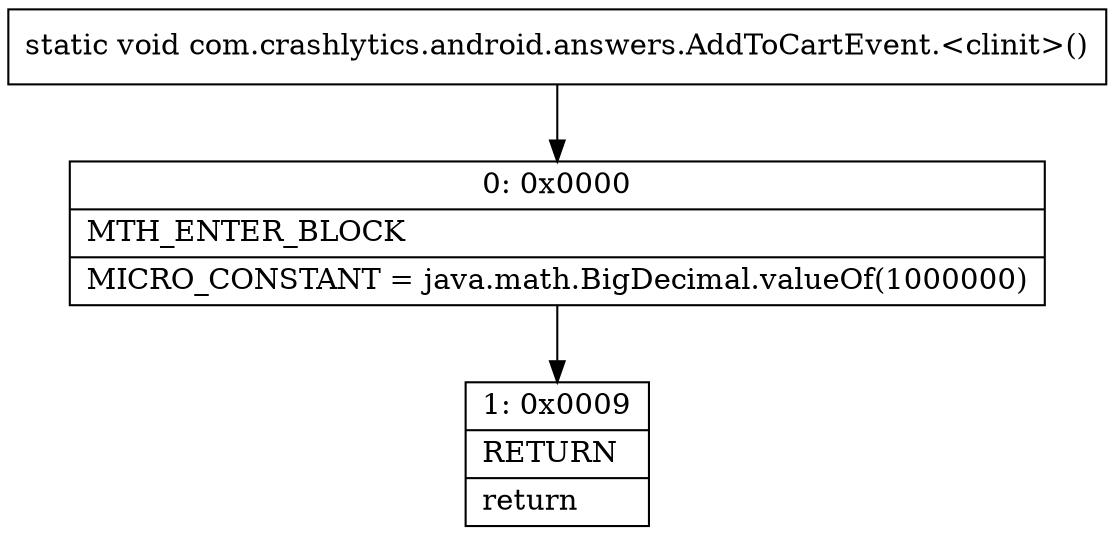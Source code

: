 digraph "CFG forcom.crashlytics.android.answers.AddToCartEvent.\<clinit\>()V" {
Node_0 [shape=record,label="{0\:\ 0x0000|MTH_ENTER_BLOCK\l|MICRO_CONSTANT = java.math.BigDecimal.valueOf(1000000)\l}"];
Node_1 [shape=record,label="{1\:\ 0x0009|RETURN\l|return\l}"];
MethodNode[shape=record,label="{static void com.crashlytics.android.answers.AddToCartEvent.\<clinit\>() }"];
MethodNode -> Node_0;
Node_0 -> Node_1;
}

